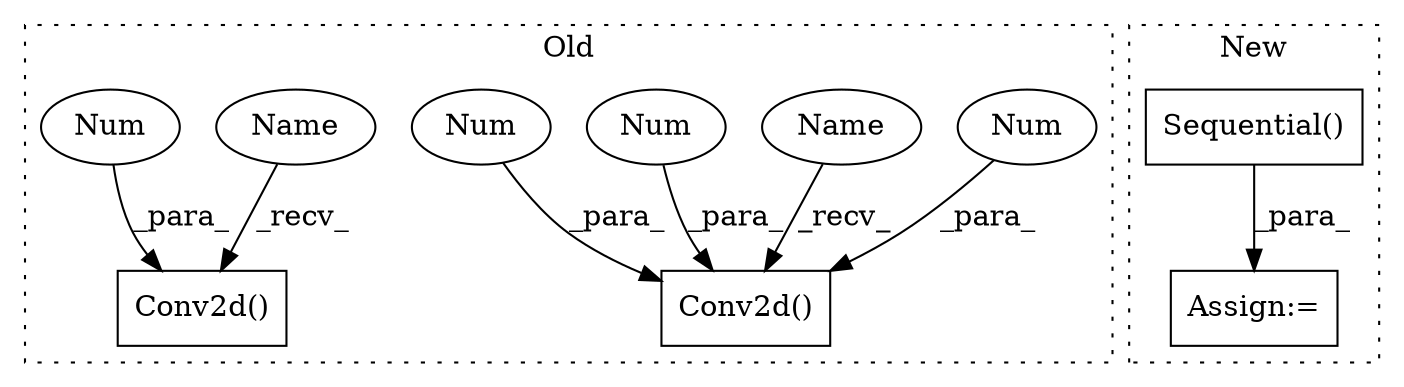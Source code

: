 digraph G {
subgraph cluster0 {
1 [label="Conv2d()" a="75" s="4577,4635" l="10,13" shape="box"];
3 [label="Num" a="76" s="4628" l="1" shape="ellipse"];
4 [label="Num" a="76" s="4634" l="1" shape="ellipse"];
5 [label="Conv2d()" a="75" s="4743,4821" l="10,70" shape="box"];
6 [label="Num" a="76" s="4631" l="1" shape="ellipse"];
7 [label="Num" a="76" s="4820" l="1" shape="ellipse"];
9 [label="Name" a="87" s="4743" l="2" shape="ellipse"];
10 [label="Name" a="87" s="4577" l="2" shape="ellipse"];
label = "Old";
style="dotted";
}
subgraph cluster1 {
2 [label="Sequential()" a="75" s="2982,2997" l="14,7" shape="box"];
8 [label="Assign:=" a="68" s="2979" l="3" shape="box"];
label = "New";
style="dotted";
}
2 -> 8 [label="_para_"];
3 -> 1 [label="_para_"];
4 -> 1 [label="_para_"];
6 -> 1 [label="_para_"];
7 -> 5 [label="_para_"];
9 -> 5 [label="_recv_"];
10 -> 1 [label="_recv_"];
}
